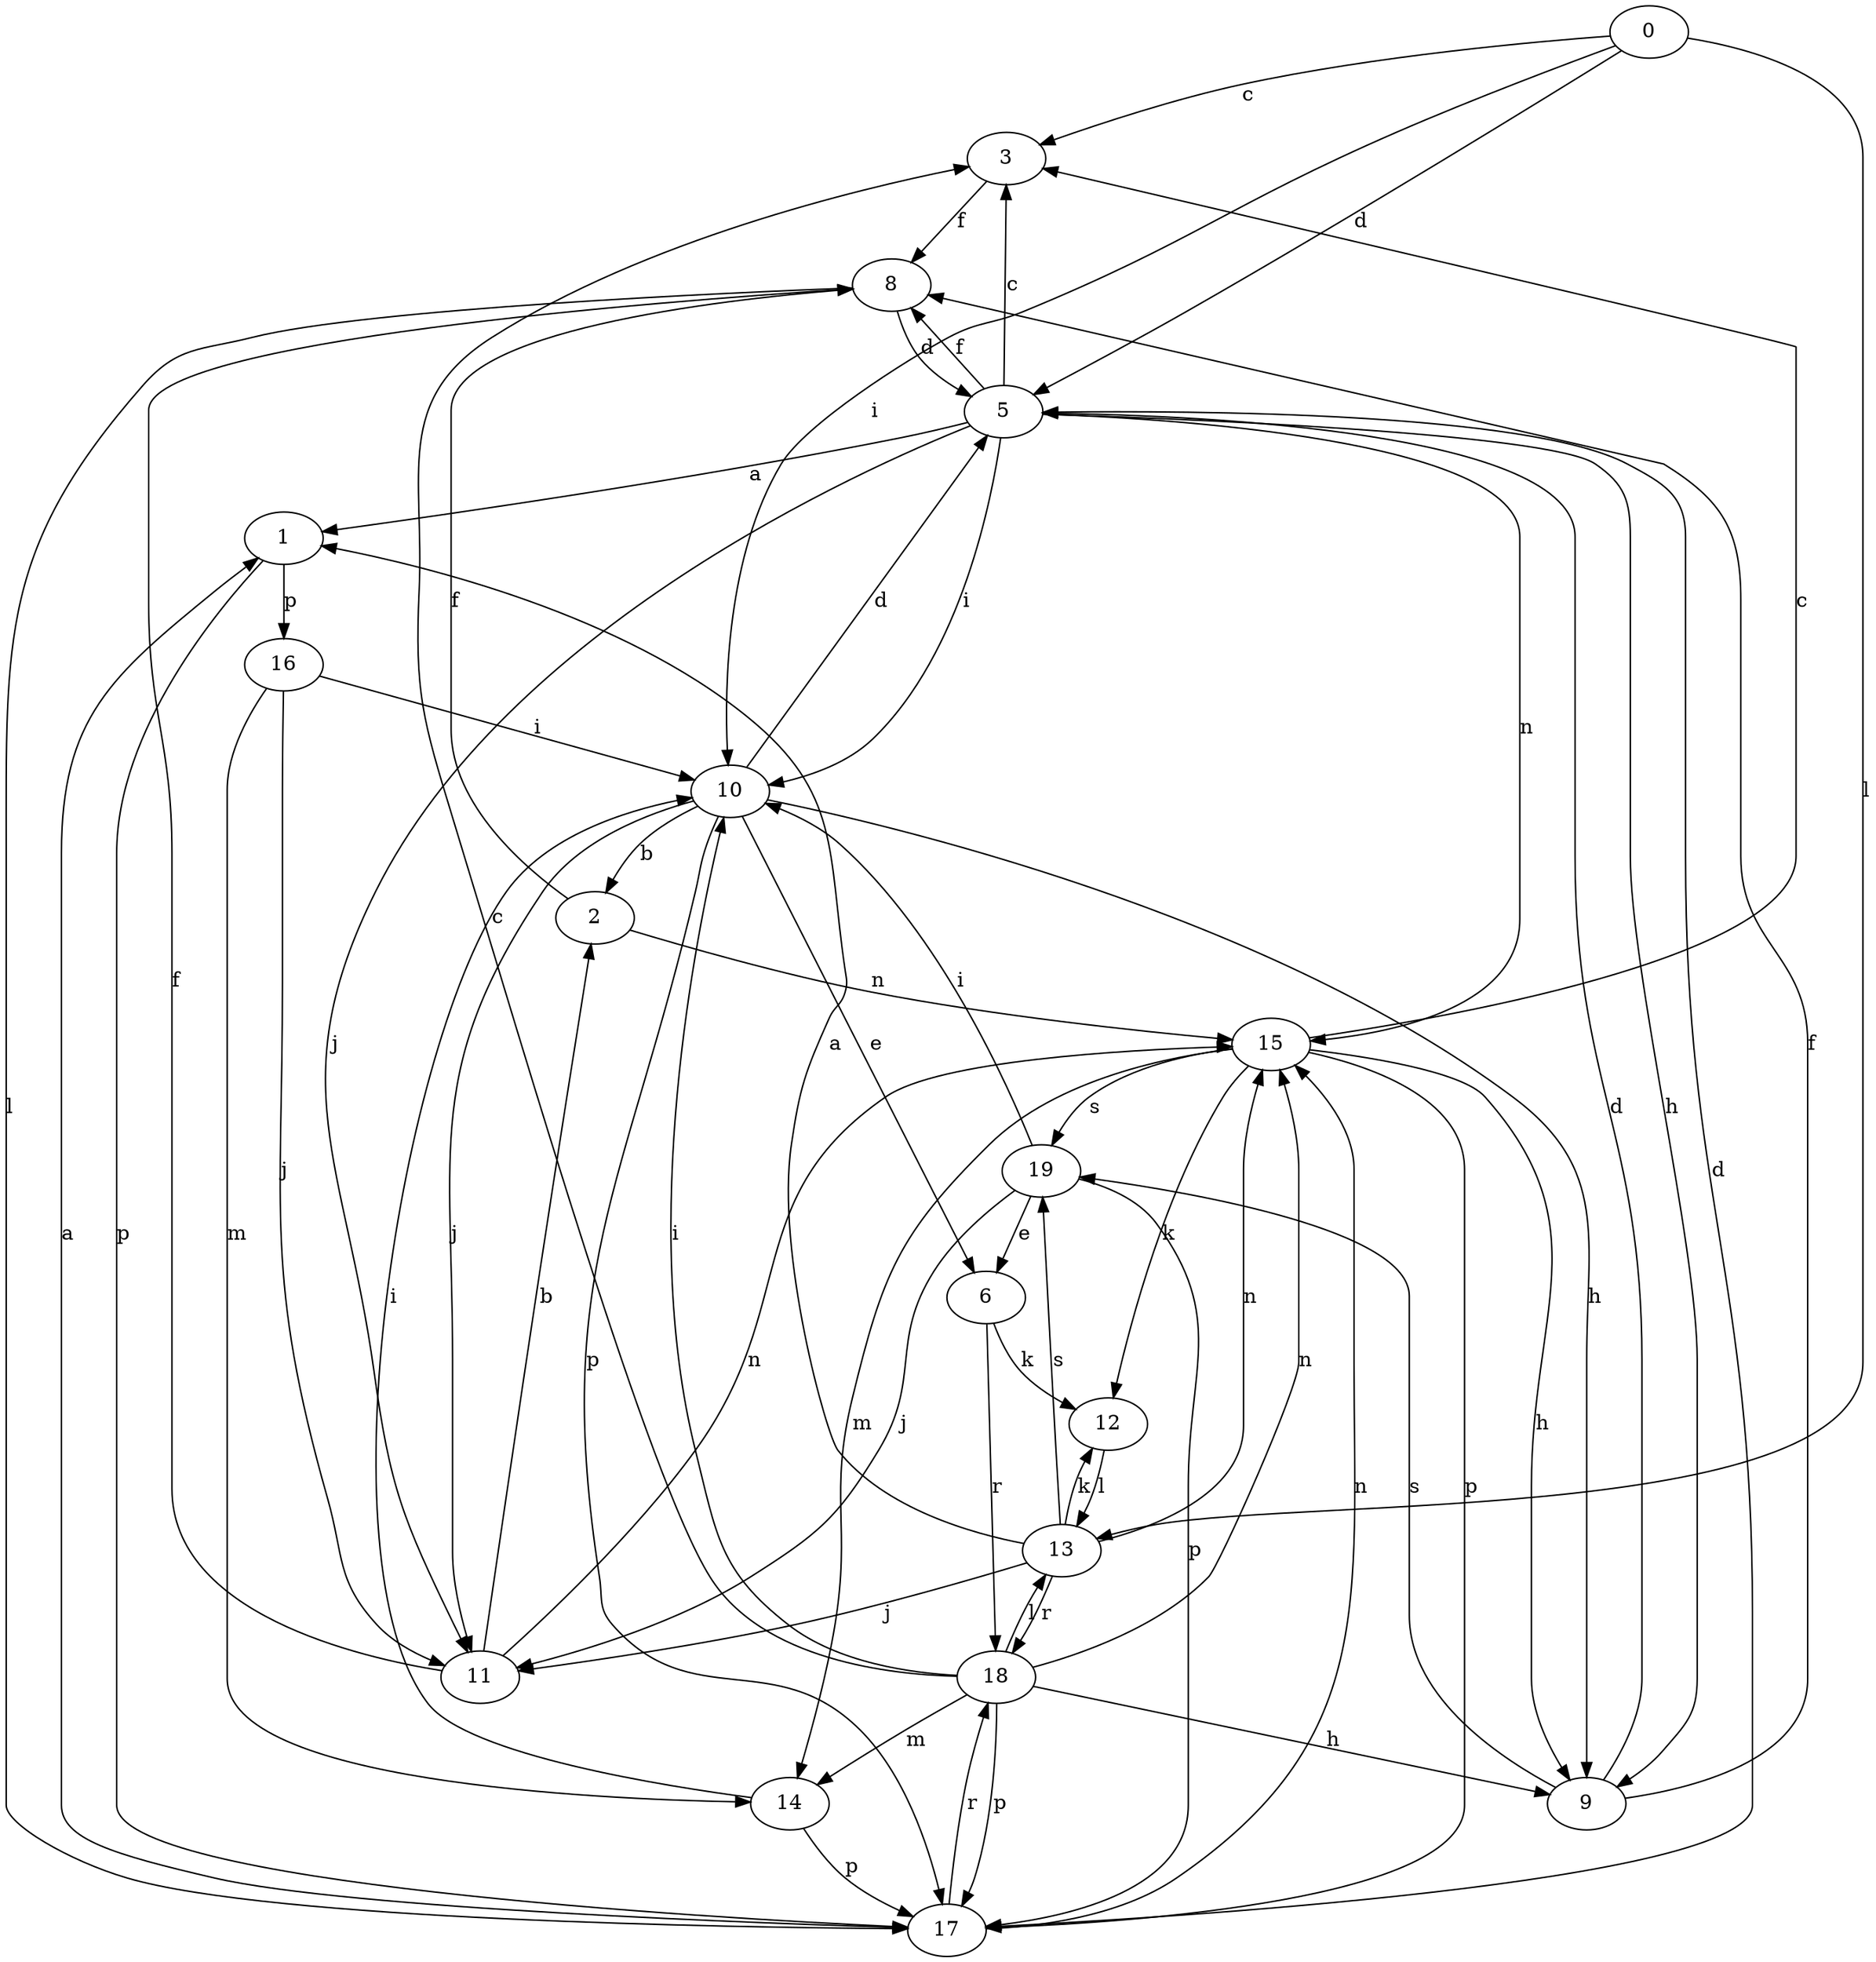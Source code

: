 strict digraph  {
0;
1;
2;
3;
5;
6;
8;
9;
10;
11;
12;
13;
14;
15;
16;
17;
18;
19;
0 -> 3  [label=c];
0 -> 5  [label=d];
0 -> 10  [label=i];
0 -> 13  [label=l];
1 -> 16  [label=p];
1 -> 17  [label=p];
2 -> 8  [label=f];
2 -> 15  [label=n];
3 -> 8  [label=f];
5 -> 1  [label=a];
5 -> 3  [label=c];
5 -> 8  [label=f];
5 -> 9  [label=h];
5 -> 10  [label=i];
5 -> 11  [label=j];
5 -> 15  [label=n];
6 -> 12  [label=k];
6 -> 18  [label=r];
8 -> 5  [label=d];
8 -> 17  [label=l];
9 -> 5  [label=d];
9 -> 8  [label=f];
9 -> 19  [label=s];
10 -> 2  [label=b];
10 -> 5  [label=d];
10 -> 6  [label=e];
10 -> 9  [label=h];
10 -> 11  [label=j];
10 -> 17  [label=p];
11 -> 2  [label=b];
11 -> 8  [label=f];
11 -> 15  [label=n];
12 -> 13  [label=l];
13 -> 1  [label=a];
13 -> 11  [label=j];
13 -> 12  [label=k];
13 -> 15  [label=n];
13 -> 18  [label=r];
13 -> 19  [label=s];
14 -> 10  [label=i];
14 -> 17  [label=p];
15 -> 3  [label=c];
15 -> 9  [label=h];
15 -> 12  [label=k];
15 -> 14  [label=m];
15 -> 17  [label=p];
15 -> 19  [label=s];
16 -> 10  [label=i];
16 -> 11  [label=j];
16 -> 14  [label=m];
17 -> 1  [label=a];
17 -> 5  [label=d];
17 -> 15  [label=n];
17 -> 18  [label=r];
18 -> 3  [label=c];
18 -> 9  [label=h];
18 -> 10  [label=i];
18 -> 13  [label=l];
18 -> 14  [label=m];
18 -> 15  [label=n];
18 -> 17  [label=p];
19 -> 6  [label=e];
19 -> 10  [label=i];
19 -> 11  [label=j];
19 -> 17  [label=p];
}
